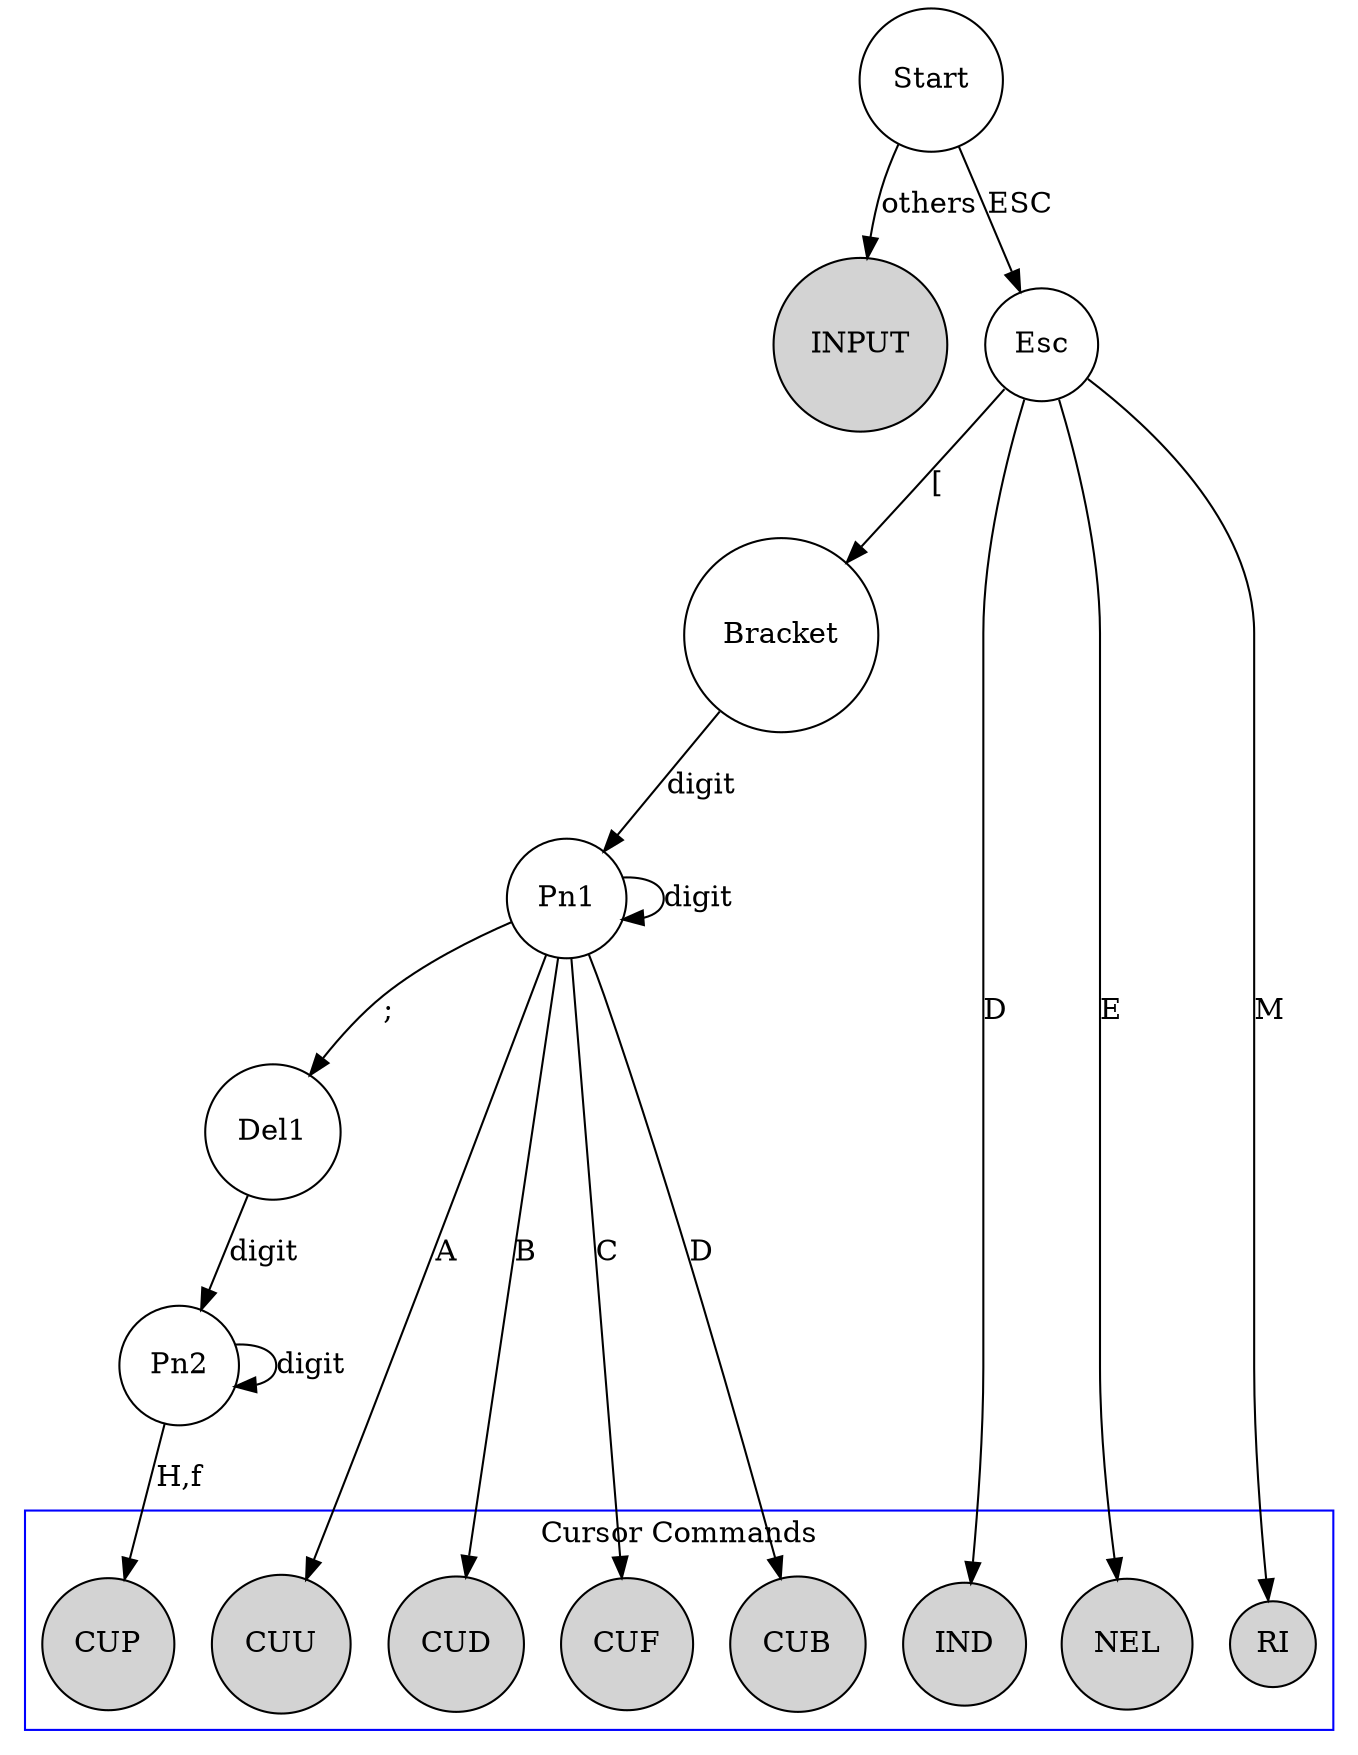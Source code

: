 digraph DFA {   
//	edge[fontname="FangSong"];  
//	node[peripheries=2, fontname="FangSong"];  
	size="16, 16";  
	node[shape=circle];  

	Start;

	INPUT[style=filled];
	Start->INPUT[label=others];

	/* Basic structure */

	// ESC
	Start->Esc[label=ESC];

	// ESC [
	Esc->Bracket[label="["];

	// ESC [ Pn
	Bracket->Pn1[label="digit"];
	Pn1->Pn1[label="digit"];

	// ESC [ Pn; 
	Pn1->Del1[label=";"];

	// ESC [ Pn; Pn
	Del1->Pn2[label="digit"];
	Pn2->Pn2[label="digit"];


	/* Cursor Movement Commands */
	subgraph cluster1 {
		node[style=filled];
        color=blue;
        label="Cursor Commands";  
		CUU; CUD; CUF; CUB; 
		CUP; IND; NEL; RI;
	}

	// ESC [ Pn A
	Pn1->CUU[label=A];  // Cursor up

	// ESC [ Pn B
	Pn1->CUD[label=B];  // Cursor down

	// ESC [ Pn C
	Pn1->CUF[label=C];  // Cursor forward (right)

	// ESC [ Pn B
	Pn1->CUB[label=D];  // Cursor backward (left)

	// ESC [ Pn; Pn H 
	Pn2->CUP[label="H,f"]; // Cursor Position

	// ESC D
	Esc->IND[label=D];  // Index

	// ESC E
	Esc->NEL[label=E];  // Next line

	// ESC M
	Esc->RI[label=M];  // Reserve Index
}         
